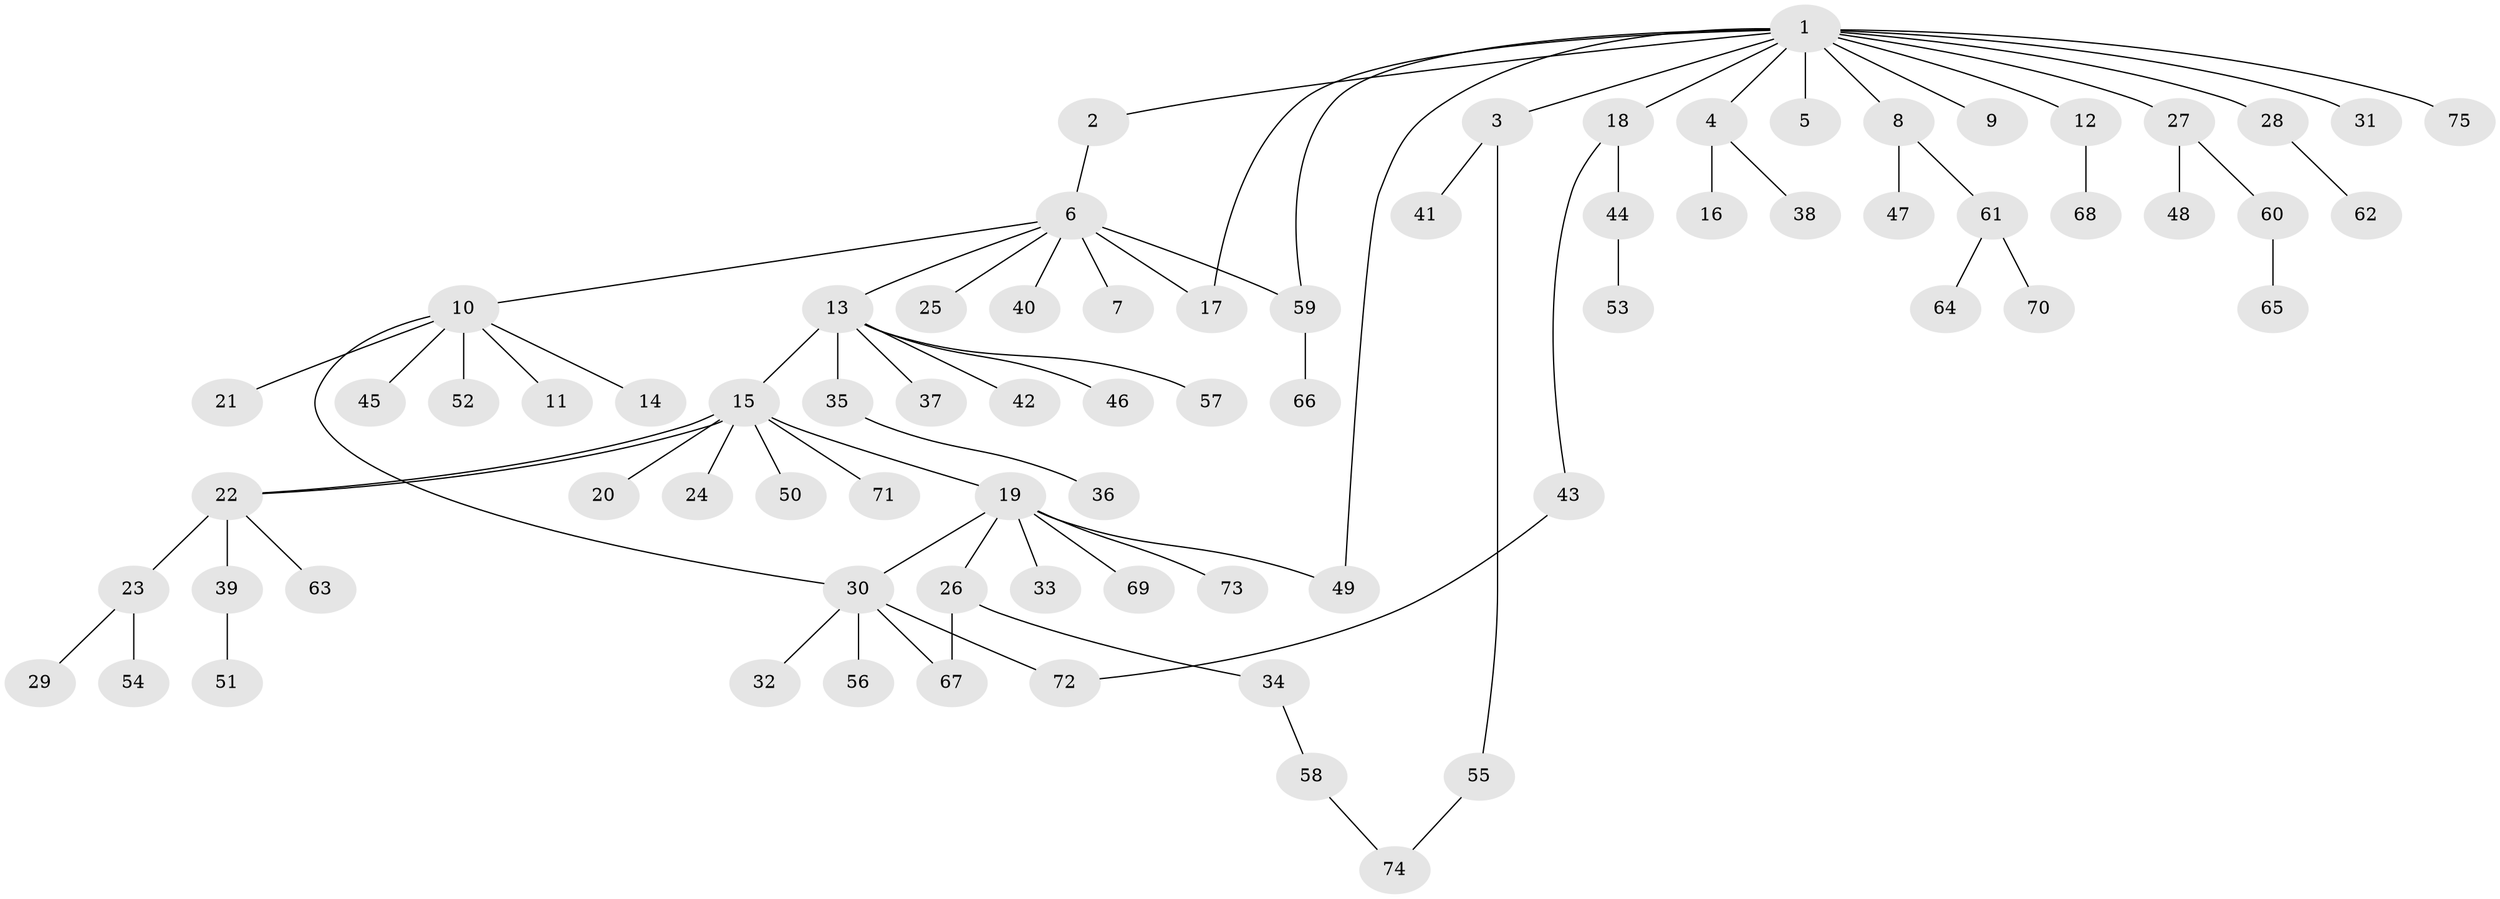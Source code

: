 // coarse degree distribution, {16: 0.018867924528301886, 2: 0.20754716981132076, 1: 0.6037735849056604, 8: 0.018867924528301886, 6: 0.05660377358490566, 7: 0.03773584905660377, 4: 0.018867924528301886, 3: 0.03773584905660377}
// Generated by graph-tools (version 1.1) at 2025/51/02/27/25 19:51:59]
// undirected, 75 vertices, 82 edges
graph export_dot {
graph [start="1"]
  node [color=gray90,style=filled];
  1;
  2;
  3;
  4;
  5;
  6;
  7;
  8;
  9;
  10;
  11;
  12;
  13;
  14;
  15;
  16;
  17;
  18;
  19;
  20;
  21;
  22;
  23;
  24;
  25;
  26;
  27;
  28;
  29;
  30;
  31;
  32;
  33;
  34;
  35;
  36;
  37;
  38;
  39;
  40;
  41;
  42;
  43;
  44;
  45;
  46;
  47;
  48;
  49;
  50;
  51;
  52;
  53;
  54;
  55;
  56;
  57;
  58;
  59;
  60;
  61;
  62;
  63;
  64;
  65;
  66;
  67;
  68;
  69;
  70;
  71;
  72;
  73;
  74;
  75;
  1 -- 2;
  1 -- 3;
  1 -- 4;
  1 -- 5;
  1 -- 8;
  1 -- 9;
  1 -- 12;
  1 -- 17;
  1 -- 18;
  1 -- 27;
  1 -- 28;
  1 -- 31;
  1 -- 49;
  1 -- 59;
  1 -- 75;
  2 -- 6;
  3 -- 41;
  3 -- 55;
  4 -- 16;
  4 -- 38;
  6 -- 7;
  6 -- 10;
  6 -- 13;
  6 -- 17;
  6 -- 25;
  6 -- 40;
  6 -- 59;
  8 -- 47;
  8 -- 61;
  10 -- 11;
  10 -- 14;
  10 -- 21;
  10 -- 30;
  10 -- 45;
  10 -- 52;
  12 -- 68;
  13 -- 15;
  13 -- 35;
  13 -- 37;
  13 -- 42;
  13 -- 46;
  13 -- 57;
  15 -- 19;
  15 -- 20;
  15 -- 22;
  15 -- 22;
  15 -- 24;
  15 -- 50;
  15 -- 71;
  18 -- 43;
  18 -- 44;
  19 -- 26;
  19 -- 30;
  19 -- 33;
  19 -- 49;
  19 -- 69;
  19 -- 73;
  22 -- 23;
  22 -- 39;
  22 -- 63;
  23 -- 29;
  23 -- 54;
  26 -- 34;
  26 -- 67;
  27 -- 48;
  27 -- 60;
  28 -- 62;
  30 -- 32;
  30 -- 56;
  30 -- 67;
  30 -- 72;
  34 -- 58;
  35 -- 36;
  39 -- 51;
  43 -- 72;
  44 -- 53;
  55 -- 74;
  58 -- 74;
  59 -- 66;
  60 -- 65;
  61 -- 64;
  61 -- 70;
}
